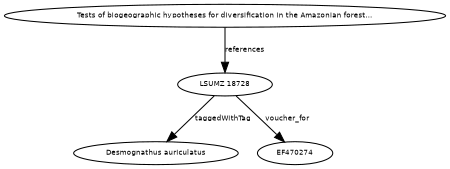 digraph G {
size="3,3";
node [fontsize=7, fontname="Helvetica"];
edge [fontsize=7, fontname="Helvetica"];
node0 [label="LSUMZ 18728", width=0.27433100247,height=0.27433100247];
node1 [label="Tests of biogeographic hypotheses for diversification in the Amazonian forest...", width=0.27433100247,height=0.27433100247];
node2 [label="Desmognathus auriculatus", width=0.27433100247,height=0.27433100247];
node3 [label="EF470274", width=0.27433100247,height=0.27433100247];
node1 -> node0 [label="references"];
node0 -> node2 [label="taggedWithTag"];
node0 -> node3 [label="voucher_for"];
}

